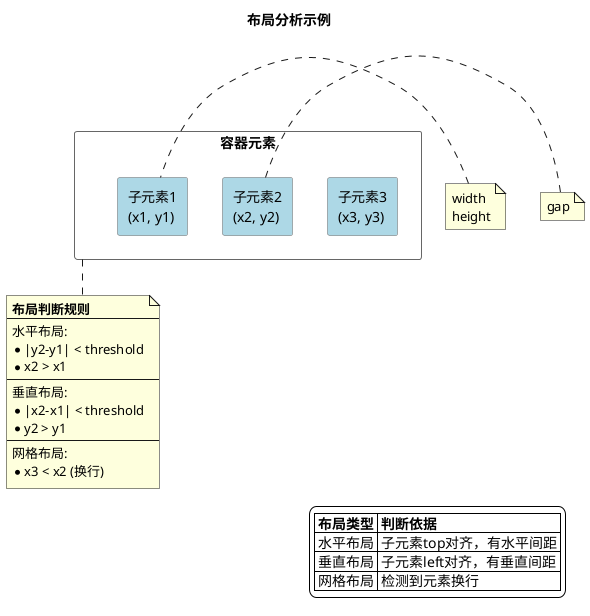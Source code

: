 @startuml
skinparam backgroundColor white
skinparam handwritten false
skinparam defaultFontName "Microsoft YaHei"
skinparam rectangleFontColor black
skinparam rectangleBorderColor #666666

title 布局分析示例

rectangle "容器元素" as Container {
  rectangle "子元素1\n(x1, y1)" as Child1 #lightblue
  rectangle "子元素2\n(x2, y2)" as Child2 #lightblue
  rectangle "子元素3\n(x3, y3)" as Child3 #lightblue
}

note bottom of Container
**布局判断规则**
----
水平布局:
* |y2-y1| < threshold
* x2 > x1
----
垂直布局:
* |x2-x1| < threshold
* y2 > y1
----
网格布局:
* x3 < x2 (换行)
end note

' 布局示意
Child1 -[hidden]right-> Child2
Child2 -[hidden]right-> Child3

' 尺寸标注
note left of Child1 : width\nheight
note right of Child2 : gap

legend right
  |= 布局类型 |= 判断依据 |
  | 水平布局 | 子元素top对齐，有水平间距 |
  | 垂直布局 | 子元素left对齐，有垂直间距 |
  | 网格布局 | 检测到元素换行 |
endlegend

@enduml 